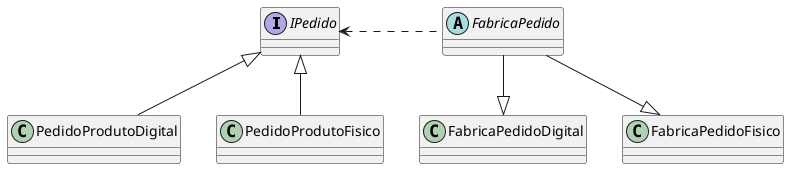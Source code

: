 @startuml
'https://plantuml.com/class-diagram

interface IPedido
abstract class FabricaPedido
class PedidoProdutoDigital
class PedidoProdutoFisico
IPedido <. FabricaPedido

class FabricaPedidoDigital
class FabricaPedidoFisico

IPedido <|-- PedidoProdutoDigital
IPedido <|-- PedidoProdutoFisico




FabricaPedido --|> FabricaPedidoDigital
FabricaPedido --|> FabricaPedidoFisico





@enduml